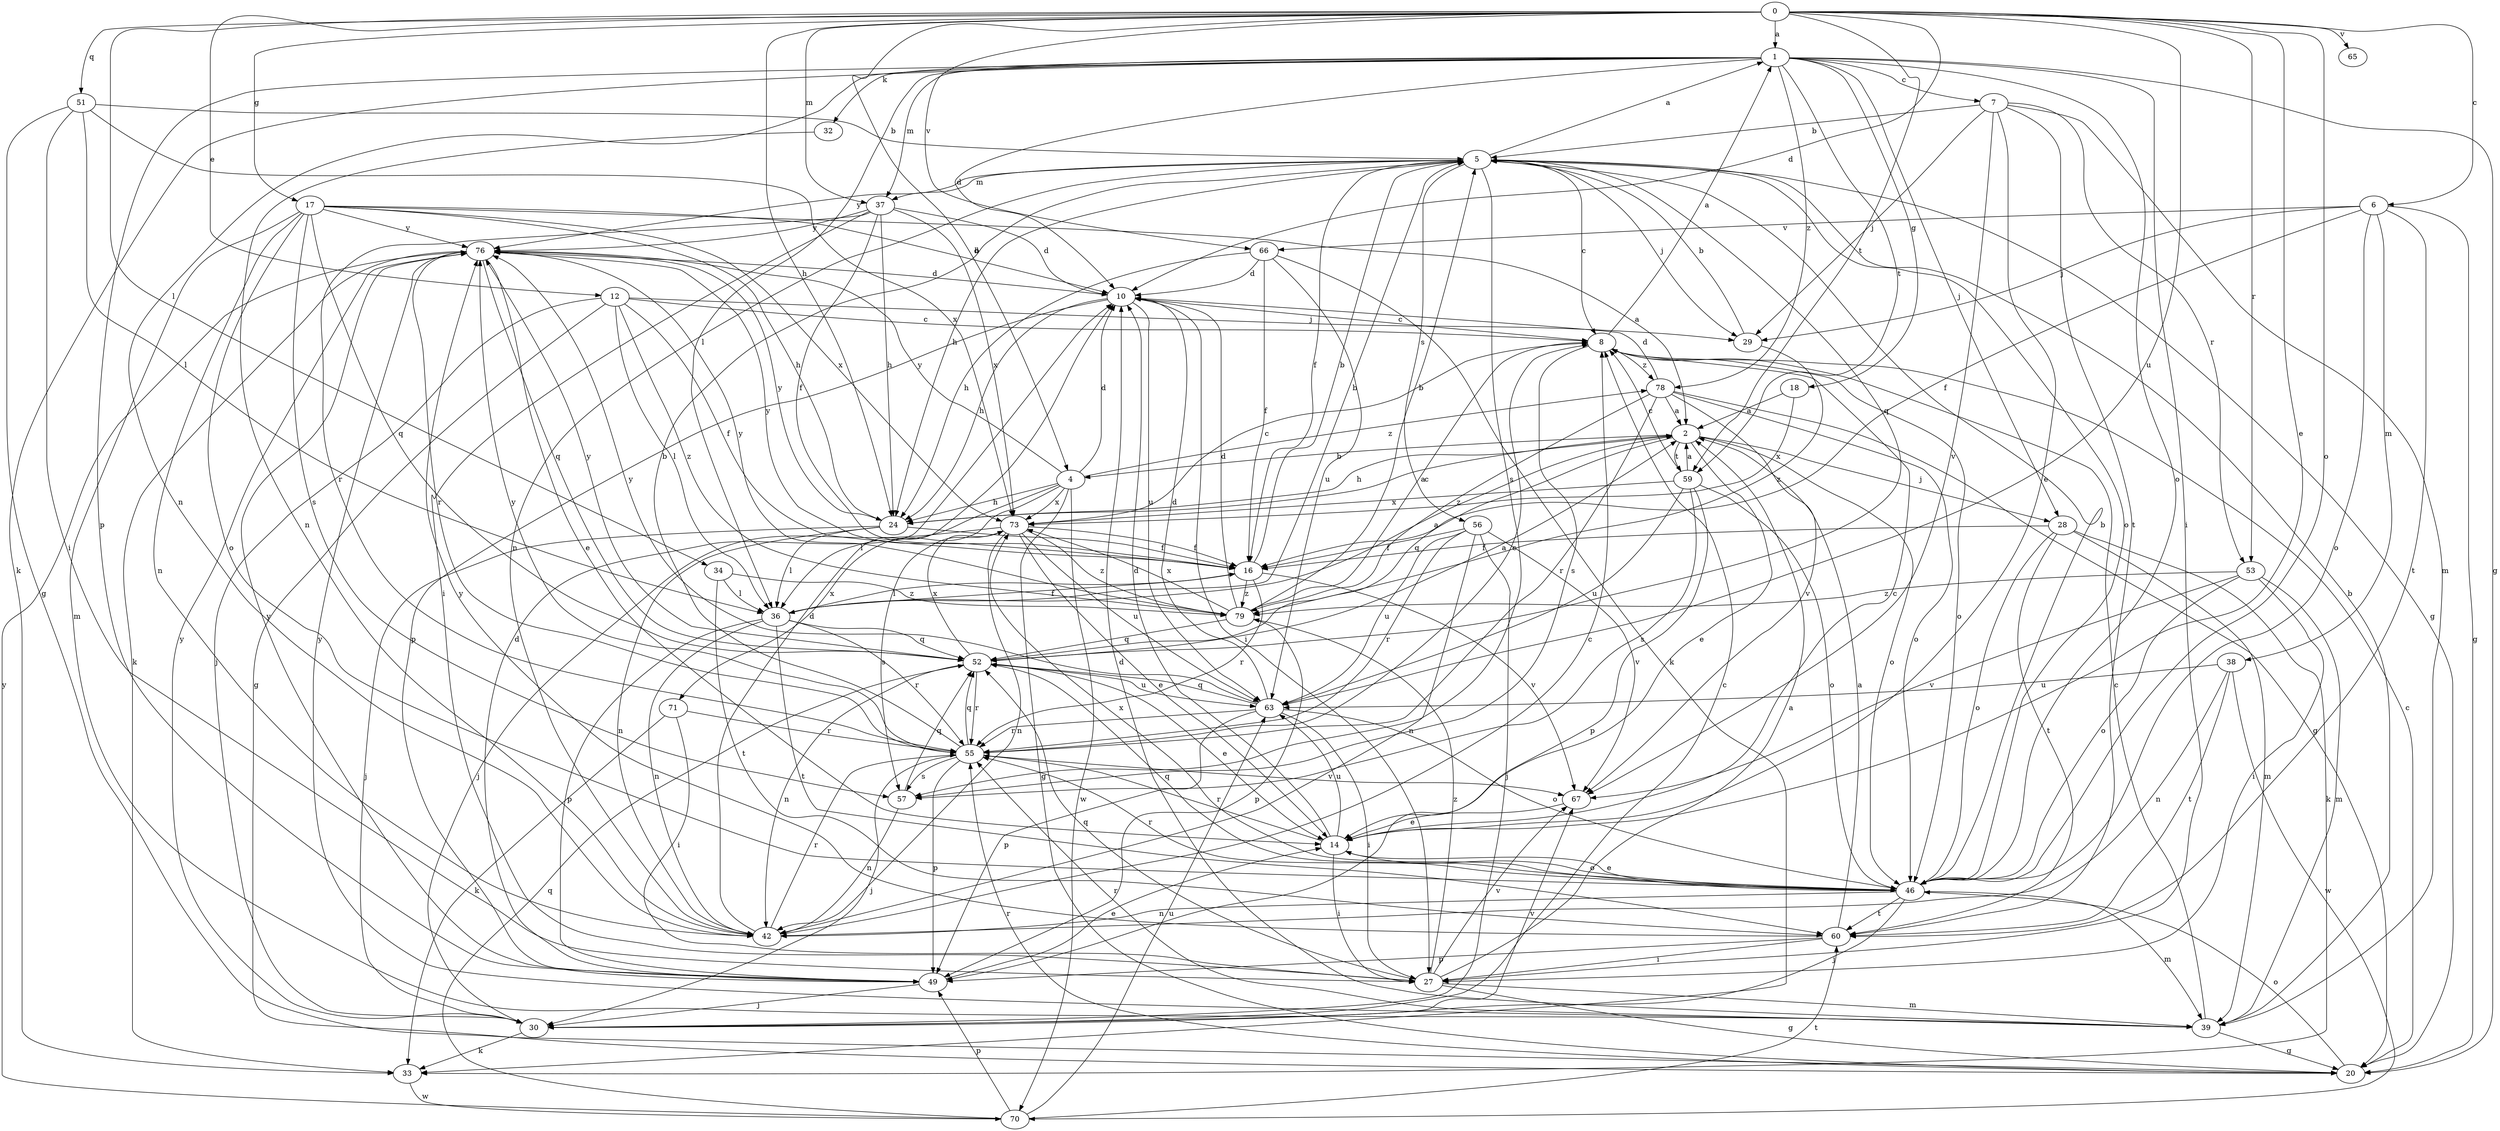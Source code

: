 strict digraph  {
0;
1;
2;
4;
5;
6;
7;
8;
10;
12;
14;
16;
17;
18;
20;
24;
27;
28;
29;
30;
32;
33;
34;
36;
37;
38;
39;
42;
46;
49;
51;
52;
53;
55;
56;
57;
59;
60;
63;
65;
66;
67;
70;
71;
73;
76;
78;
79;
0 -> 1  [label=a];
0 -> 4  [label=b];
0 -> 6  [label=c];
0 -> 10  [label=d];
0 -> 12  [label=e];
0 -> 14  [label=e];
0 -> 17  [label=g];
0 -> 24  [label=h];
0 -> 34  [label=l];
0 -> 37  [label=m];
0 -> 46  [label=o];
0 -> 51  [label=q];
0 -> 53  [label=r];
0 -> 59  [label=t];
0 -> 63  [label=u];
0 -> 65  [label=v];
0 -> 66  [label=v];
1 -> 7  [label=c];
1 -> 10  [label=d];
1 -> 18  [label=g];
1 -> 20  [label=g];
1 -> 27  [label=i];
1 -> 28  [label=j];
1 -> 32  [label=k];
1 -> 33  [label=k];
1 -> 36  [label=l];
1 -> 37  [label=m];
1 -> 42  [label=n];
1 -> 46  [label=o];
1 -> 49  [label=p];
1 -> 59  [label=t];
1 -> 78  [label=z];
2 -> 4  [label=b];
2 -> 14  [label=e];
2 -> 24  [label=h];
2 -> 28  [label=j];
2 -> 46  [label=o];
2 -> 52  [label=q];
2 -> 59  [label=t];
4 -> 10  [label=d];
4 -> 20  [label=g];
4 -> 24  [label=h];
4 -> 36  [label=l];
4 -> 70  [label=w];
4 -> 71  [label=x];
4 -> 73  [label=x];
4 -> 76  [label=y];
4 -> 78  [label=z];
5 -> 1  [label=a];
5 -> 8  [label=c];
5 -> 16  [label=f];
5 -> 20  [label=g];
5 -> 24  [label=h];
5 -> 29  [label=j];
5 -> 37  [label=m];
5 -> 42  [label=n];
5 -> 46  [label=o];
5 -> 52  [label=q];
5 -> 56  [label=s];
5 -> 57  [label=s];
5 -> 76  [label=y];
6 -> 16  [label=f];
6 -> 20  [label=g];
6 -> 29  [label=j];
6 -> 38  [label=m];
6 -> 46  [label=o];
6 -> 60  [label=t];
6 -> 66  [label=v];
7 -> 5  [label=b];
7 -> 14  [label=e];
7 -> 29  [label=j];
7 -> 39  [label=m];
7 -> 53  [label=r];
7 -> 60  [label=t];
7 -> 67  [label=v];
8 -> 1  [label=a];
8 -> 46  [label=o];
8 -> 57  [label=s];
8 -> 78  [label=z];
10 -> 8  [label=c];
10 -> 24  [label=h];
10 -> 27  [label=i];
10 -> 49  [label=p];
10 -> 63  [label=u];
12 -> 8  [label=c];
12 -> 16  [label=f];
12 -> 20  [label=g];
12 -> 29  [label=j];
12 -> 30  [label=j];
12 -> 36  [label=l];
12 -> 79  [label=z];
14 -> 8  [label=c];
14 -> 10  [label=d];
14 -> 27  [label=i];
14 -> 46  [label=o];
14 -> 55  [label=r];
14 -> 63  [label=u];
16 -> 5  [label=b];
16 -> 36  [label=l];
16 -> 55  [label=r];
16 -> 67  [label=v];
16 -> 76  [label=y];
16 -> 79  [label=z];
17 -> 2  [label=a];
17 -> 10  [label=d];
17 -> 24  [label=h];
17 -> 39  [label=m];
17 -> 42  [label=n];
17 -> 46  [label=o];
17 -> 52  [label=q];
17 -> 57  [label=s];
17 -> 73  [label=x];
17 -> 76  [label=y];
18 -> 2  [label=a];
18 -> 73  [label=x];
20 -> 8  [label=c];
20 -> 46  [label=o];
20 -> 55  [label=r];
24 -> 2  [label=a];
24 -> 16  [label=f];
24 -> 30  [label=j];
24 -> 36  [label=l];
24 -> 42  [label=n];
24 -> 76  [label=y];
27 -> 2  [label=a];
27 -> 20  [label=g];
27 -> 39  [label=m];
27 -> 52  [label=q];
27 -> 67  [label=v];
27 -> 79  [label=z];
28 -> 16  [label=f];
28 -> 33  [label=k];
28 -> 39  [label=m];
28 -> 46  [label=o];
28 -> 60  [label=t];
29 -> 5  [label=b];
29 -> 79  [label=z];
30 -> 8  [label=c];
30 -> 33  [label=k];
30 -> 67  [label=v];
30 -> 76  [label=y];
32 -> 42  [label=n];
33 -> 70  [label=w];
34 -> 36  [label=l];
34 -> 60  [label=t];
34 -> 79  [label=z];
36 -> 2  [label=a];
36 -> 5  [label=b];
36 -> 16  [label=f];
36 -> 42  [label=n];
36 -> 49  [label=p];
36 -> 52  [label=q];
36 -> 55  [label=r];
36 -> 60  [label=t];
37 -> 10  [label=d];
37 -> 16  [label=f];
37 -> 24  [label=h];
37 -> 27  [label=i];
37 -> 55  [label=r];
37 -> 73  [label=x];
37 -> 76  [label=y];
38 -> 42  [label=n];
38 -> 60  [label=t];
38 -> 63  [label=u];
38 -> 70  [label=w];
39 -> 5  [label=b];
39 -> 8  [label=c];
39 -> 10  [label=d];
39 -> 20  [label=g];
39 -> 55  [label=r];
39 -> 76  [label=y];
42 -> 8  [label=c];
42 -> 10  [label=d];
42 -> 55  [label=r];
46 -> 5  [label=b];
46 -> 14  [label=e];
46 -> 30  [label=j];
46 -> 39  [label=m];
46 -> 42  [label=n];
46 -> 52  [label=q];
46 -> 55  [label=r];
46 -> 60  [label=t];
46 -> 73  [label=x];
49 -> 10  [label=d];
49 -> 14  [label=e];
49 -> 30  [label=j];
49 -> 76  [label=y];
51 -> 5  [label=b];
51 -> 20  [label=g];
51 -> 27  [label=i];
51 -> 36  [label=l];
51 -> 73  [label=x];
52 -> 2  [label=a];
52 -> 14  [label=e];
52 -> 42  [label=n];
52 -> 55  [label=r];
52 -> 63  [label=u];
52 -> 73  [label=x];
52 -> 76  [label=y];
53 -> 27  [label=i];
53 -> 39  [label=m];
53 -> 46  [label=o];
53 -> 67  [label=v];
53 -> 79  [label=z];
55 -> 5  [label=b];
55 -> 8  [label=c];
55 -> 30  [label=j];
55 -> 49  [label=p];
55 -> 52  [label=q];
55 -> 57  [label=s];
55 -> 67  [label=v];
55 -> 76  [label=y];
56 -> 16  [label=f];
56 -> 30  [label=j];
56 -> 42  [label=n];
56 -> 55  [label=r];
56 -> 63  [label=u];
56 -> 67  [label=v];
57 -> 42  [label=n];
57 -> 52  [label=q];
59 -> 2  [label=a];
59 -> 8  [label=c];
59 -> 46  [label=o];
59 -> 49  [label=p];
59 -> 57  [label=s];
59 -> 63  [label=u];
59 -> 73  [label=x];
60 -> 2  [label=a];
60 -> 27  [label=i];
60 -> 49  [label=p];
60 -> 76  [label=y];
63 -> 10  [label=d];
63 -> 27  [label=i];
63 -> 46  [label=o];
63 -> 49  [label=p];
63 -> 52  [label=q];
63 -> 55  [label=r];
63 -> 76  [label=y];
66 -> 10  [label=d];
66 -> 16  [label=f];
66 -> 24  [label=h];
66 -> 33  [label=k];
66 -> 63  [label=u];
67 -> 14  [label=e];
70 -> 49  [label=p];
70 -> 52  [label=q];
70 -> 60  [label=t];
70 -> 63  [label=u];
70 -> 76  [label=y];
71 -> 27  [label=i];
71 -> 33  [label=k];
71 -> 55  [label=r];
73 -> 8  [label=c];
73 -> 14  [label=e];
73 -> 16  [label=f];
73 -> 30  [label=j];
73 -> 42  [label=n];
73 -> 57  [label=s];
73 -> 63  [label=u];
73 -> 79  [label=z];
76 -> 10  [label=d];
76 -> 14  [label=e];
76 -> 33  [label=k];
76 -> 52  [label=q];
76 -> 55  [label=r];
78 -> 2  [label=a];
78 -> 10  [label=d];
78 -> 20  [label=g];
78 -> 46  [label=o];
78 -> 55  [label=r];
78 -> 67  [label=v];
78 -> 79  [label=z];
79 -> 5  [label=b];
79 -> 8  [label=c];
79 -> 10  [label=d];
79 -> 49  [label=p];
79 -> 52  [label=q];
79 -> 73  [label=x];
79 -> 76  [label=y];
}
